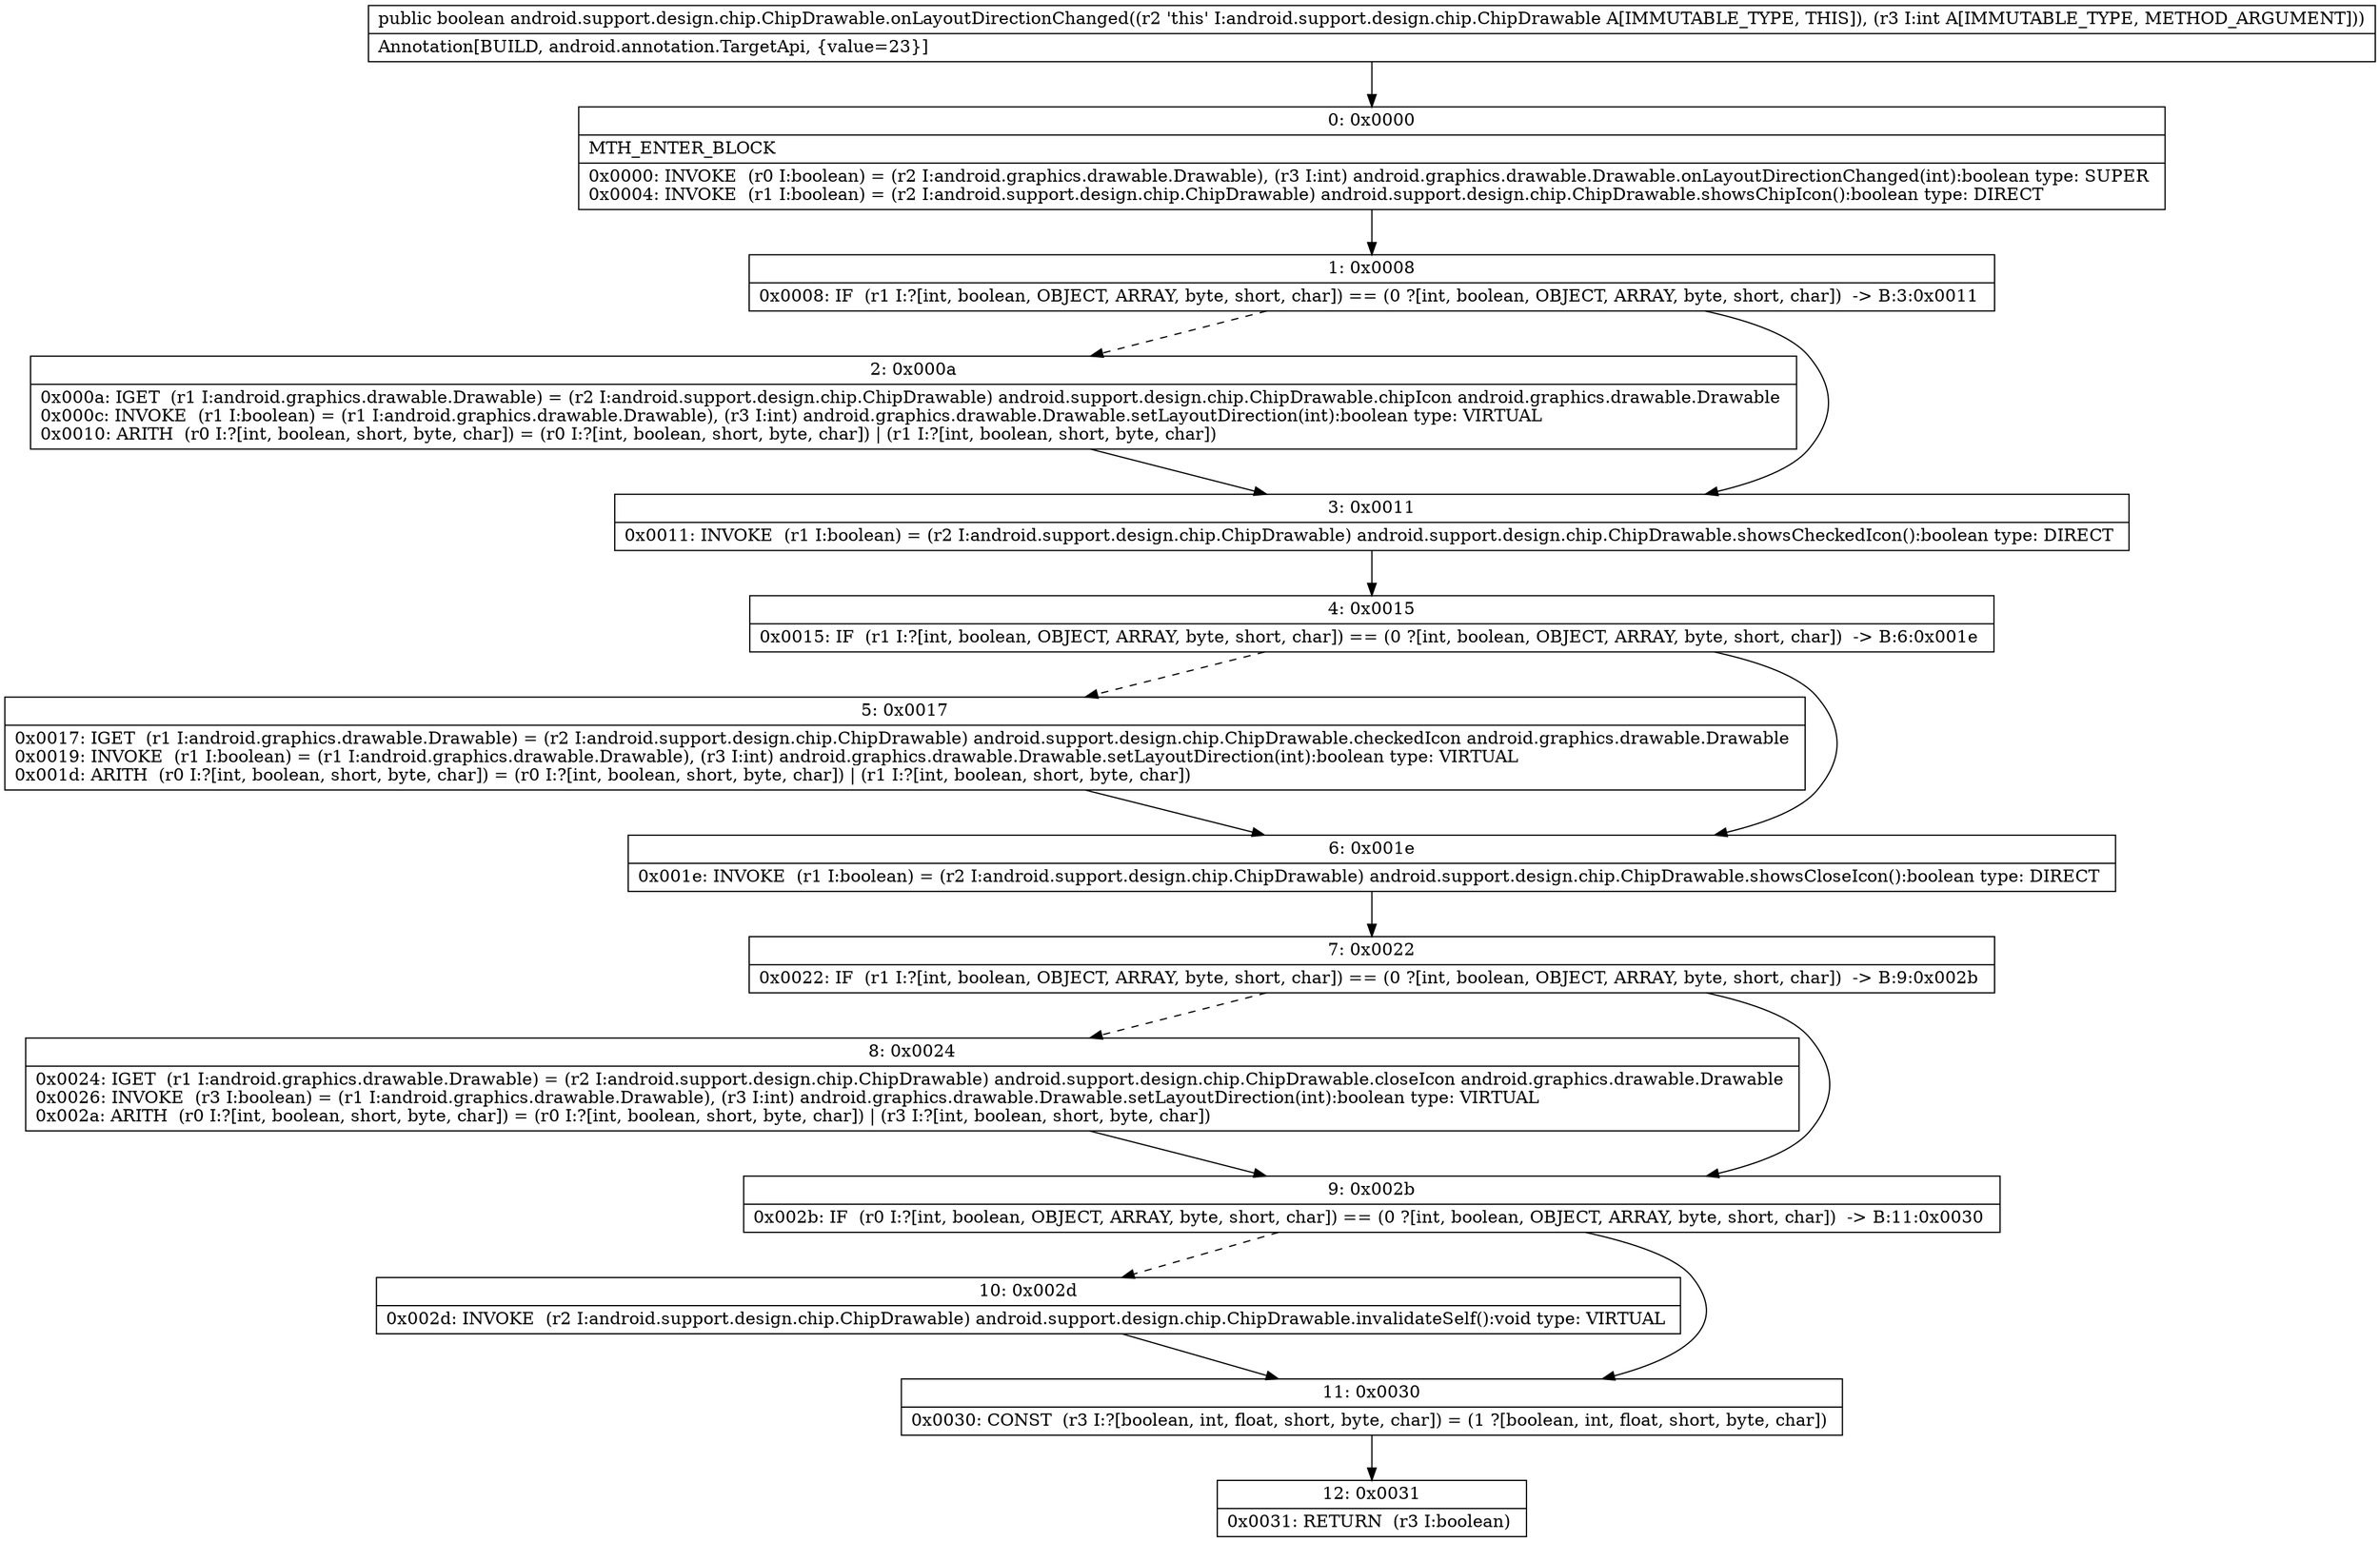 digraph "CFG forandroid.support.design.chip.ChipDrawable.onLayoutDirectionChanged(I)Z" {
Node_0 [shape=record,label="{0\:\ 0x0000|MTH_ENTER_BLOCK\l|0x0000: INVOKE  (r0 I:boolean) = (r2 I:android.graphics.drawable.Drawable), (r3 I:int) android.graphics.drawable.Drawable.onLayoutDirectionChanged(int):boolean type: SUPER \l0x0004: INVOKE  (r1 I:boolean) = (r2 I:android.support.design.chip.ChipDrawable) android.support.design.chip.ChipDrawable.showsChipIcon():boolean type: DIRECT \l}"];
Node_1 [shape=record,label="{1\:\ 0x0008|0x0008: IF  (r1 I:?[int, boolean, OBJECT, ARRAY, byte, short, char]) == (0 ?[int, boolean, OBJECT, ARRAY, byte, short, char])  \-\> B:3:0x0011 \l}"];
Node_2 [shape=record,label="{2\:\ 0x000a|0x000a: IGET  (r1 I:android.graphics.drawable.Drawable) = (r2 I:android.support.design.chip.ChipDrawable) android.support.design.chip.ChipDrawable.chipIcon android.graphics.drawable.Drawable \l0x000c: INVOKE  (r1 I:boolean) = (r1 I:android.graphics.drawable.Drawable), (r3 I:int) android.graphics.drawable.Drawable.setLayoutDirection(int):boolean type: VIRTUAL \l0x0010: ARITH  (r0 I:?[int, boolean, short, byte, char]) = (r0 I:?[int, boolean, short, byte, char]) \| (r1 I:?[int, boolean, short, byte, char]) \l}"];
Node_3 [shape=record,label="{3\:\ 0x0011|0x0011: INVOKE  (r1 I:boolean) = (r2 I:android.support.design.chip.ChipDrawable) android.support.design.chip.ChipDrawable.showsCheckedIcon():boolean type: DIRECT \l}"];
Node_4 [shape=record,label="{4\:\ 0x0015|0x0015: IF  (r1 I:?[int, boolean, OBJECT, ARRAY, byte, short, char]) == (0 ?[int, boolean, OBJECT, ARRAY, byte, short, char])  \-\> B:6:0x001e \l}"];
Node_5 [shape=record,label="{5\:\ 0x0017|0x0017: IGET  (r1 I:android.graphics.drawable.Drawable) = (r2 I:android.support.design.chip.ChipDrawable) android.support.design.chip.ChipDrawable.checkedIcon android.graphics.drawable.Drawable \l0x0019: INVOKE  (r1 I:boolean) = (r1 I:android.graphics.drawable.Drawable), (r3 I:int) android.graphics.drawable.Drawable.setLayoutDirection(int):boolean type: VIRTUAL \l0x001d: ARITH  (r0 I:?[int, boolean, short, byte, char]) = (r0 I:?[int, boolean, short, byte, char]) \| (r1 I:?[int, boolean, short, byte, char]) \l}"];
Node_6 [shape=record,label="{6\:\ 0x001e|0x001e: INVOKE  (r1 I:boolean) = (r2 I:android.support.design.chip.ChipDrawable) android.support.design.chip.ChipDrawable.showsCloseIcon():boolean type: DIRECT \l}"];
Node_7 [shape=record,label="{7\:\ 0x0022|0x0022: IF  (r1 I:?[int, boolean, OBJECT, ARRAY, byte, short, char]) == (0 ?[int, boolean, OBJECT, ARRAY, byte, short, char])  \-\> B:9:0x002b \l}"];
Node_8 [shape=record,label="{8\:\ 0x0024|0x0024: IGET  (r1 I:android.graphics.drawable.Drawable) = (r2 I:android.support.design.chip.ChipDrawable) android.support.design.chip.ChipDrawable.closeIcon android.graphics.drawable.Drawable \l0x0026: INVOKE  (r3 I:boolean) = (r1 I:android.graphics.drawable.Drawable), (r3 I:int) android.graphics.drawable.Drawable.setLayoutDirection(int):boolean type: VIRTUAL \l0x002a: ARITH  (r0 I:?[int, boolean, short, byte, char]) = (r0 I:?[int, boolean, short, byte, char]) \| (r3 I:?[int, boolean, short, byte, char]) \l}"];
Node_9 [shape=record,label="{9\:\ 0x002b|0x002b: IF  (r0 I:?[int, boolean, OBJECT, ARRAY, byte, short, char]) == (0 ?[int, boolean, OBJECT, ARRAY, byte, short, char])  \-\> B:11:0x0030 \l}"];
Node_10 [shape=record,label="{10\:\ 0x002d|0x002d: INVOKE  (r2 I:android.support.design.chip.ChipDrawable) android.support.design.chip.ChipDrawable.invalidateSelf():void type: VIRTUAL \l}"];
Node_11 [shape=record,label="{11\:\ 0x0030|0x0030: CONST  (r3 I:?[boolean, int, float, short, byte, char]) = (1 ?[boolean, int, float, short, byte, char]) \l}"];
Node_12 [shape=record,label="{12\:\ 0x0031|0x0031: RETURN  (r3 I:boolean) \l}"];
MethodNode[shape=record,label="{public boolean android.support.design.chip.ChipDrawable.onLayoutDirectionChanged((r2 'this' I:android.support.design.chip.ChipDrawable A[IMMUTABLE_TYPE, THIS]), (r3 I:int A[IMMUTABLE_TYPE, METHOD_ARGUMENT]))  | Annotation[BUILD, android.annotation.TargetApi, \{value=23\}]\l}"];
MethodNode -> Node_0;
Node_0 -> Node_1;
Node_1 -> Node_2[style=dashed];
Node_1 -> Node_3;
Node_2 -> Node_3;
Node_3 -> Node_4;
Node_4 -> Node_5[style=dashed];
Node_4 -> Node_6;
Node_5 -> Node_6;
Node_6 -> Node_7;
Node_7 -> Node_8[style=dashed];
Node_7 -> Node_9;
Node_8 -> Node_9;
Node_9 -> Node_10[style=dashed];
Node_9 -> Node_11;
Node_10 -> Node_11;
Node_11 -> Node_12;
}

